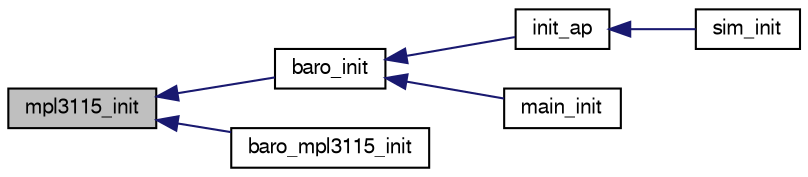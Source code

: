 digraph "mpl3115_init"
{
  edge [fontname="FreeSans",fontsize="10",labelfontname="FreeSans",labelfontsize="10"];
  node [fontname="FreeSans",fontsize="10",shape=record];
  rankdir="LR";
  Node1 [label="mpl3115_init",height=0.2,width=0.4,color="black", fillcolor="grey75", style="filled", fontcolor="black"];
  Node1 -> Node2 [dir="back",color="midnightblue",fontsize="10",style="solid",fontname="FreeSans"];
  Node2 [label="baro_init",height=0.2,width=0.4,color="black", fillcolor="white", style="filled",URL="$baro_8h.html#a9b25546908842f1d38fc56e438d46e21"];
  Node2 -> Node3 [dir="back",color="midnightblue",fontsize="10",style="solid",fontname="FreeSans"];
  Node3 [label="init_ap",height=0.2,width=0.4,color="black", fillcolor="white", style="filled",URL="$fixedwing_2main__ap_8h.html#a0913f0248fbbe56a5ec65e10e36c9f30"];
  Node3 -> Node4 [dir="back",color="midnightblue",fontsize="10",style="solid",fontname="FreeSans"];
  Node4 [label="sim_init",height=0.2,width=0.4,color="black", fillcolor="white", style="filled",URL="$sim__ap_8c.html#a739fbef2e03619a863b4d7fd8d0da157"];
  Node2 -> Node5 [dir="back",color="midnightblue",fontsize="10",style="solid",fontname="FreeSans"];
  Node5 [label="main_init",height=0.2,width=0.4,color="black", fillcolor="white", style="filled",URL="$rover_2main__ap_8h.html#a3719465edd56d2b587a6b340f29e4f90",tooltip="Main initialization. "];
  Node1 -> Node6 [dir="back",color="midnightblue",fontsize="10",style="solid",fontname="FreeSans"];
  Node6 [label="baro_mpl3115_init",height=0.2,width=0.4,color="black", fillcolor="white", style="filled",URL="$baro__mpl3115_8h.html#a51d02f671661247a78075fe55d0315f5"];
}
